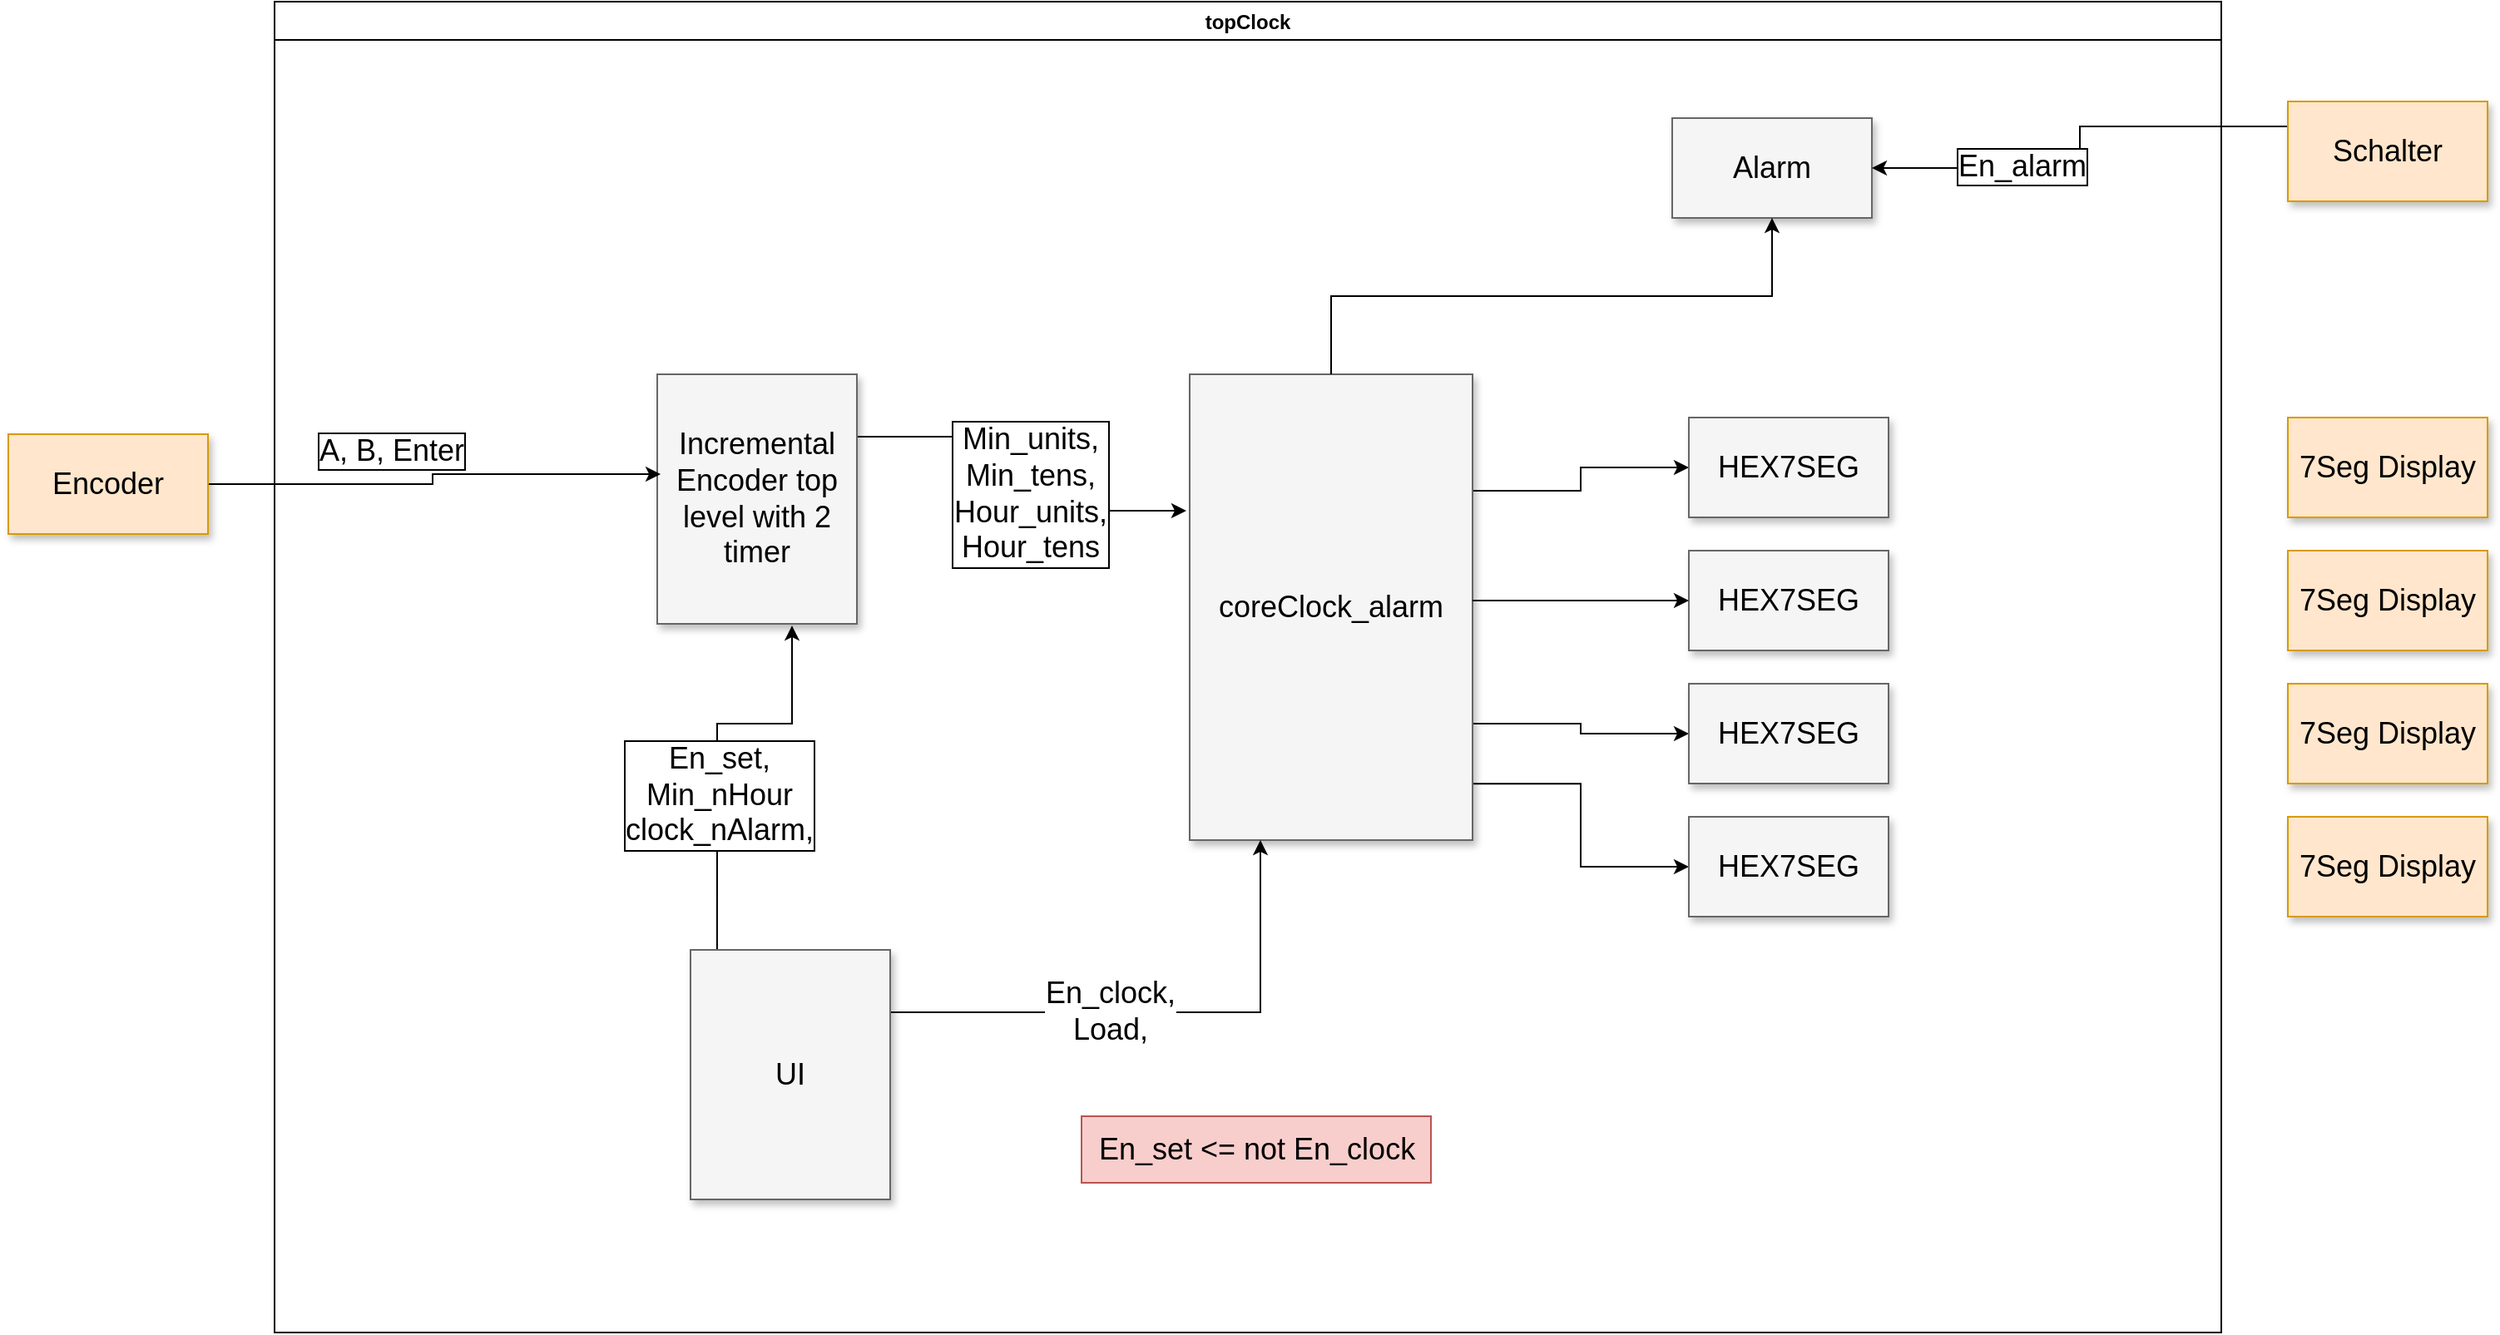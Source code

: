 <mxfile version="20.6.2" type="device"><diagram name="Page-1" id="90a13364-a465-7bf4-72fc-28e22215d7a0"><mxGraphModel dx="1422" dy="842" grid="1" gridSize="10" guides="1" tooltips="1" connect="1" arrows="1" fold="1" page="1" pageScale="1.5" pageWidth="1169" pageHeight="826" background="none" math="0" shadow="0"><root><mxCell id="0" style=";html=1;"/><mxCell id="1" style=";html=1;" parent="0"/><mxCell id="C1tRiFD2XFZNlXosH_DR-3" value="topClock" style="swimlane;" parent="1" vertex="1"><mxGeometry x="210" y="230" width="1170" height="800" as="geometry"/></mxCell><mxCell id="C1tRiFD2XFZNlXosH_DR-5" style="edgeStyle=orthogonalEdgeStyle;rounded=0;orthogonalLoop=1;jettySize=auto;html=1;exitX=1;exitY=0.25;exitDx=0;exitDy=0;entryX=-0.012;entryY=0.293;entryDx=0;entryDy=0;entryPerimeter=0;fontFamily=Helvetica;fontSize=18;fontColor=default;" parent="C1tRiFD2XFZNlXosH_DR-3" source="3a17f1ce550125da-8" target="3a17f1ce550125da-2" edge="1"><mxGeometry relative="1" as="geometry"/></mxCell><mxCell id="C1tRiFD2XFZNlXosH_DR-29" value="Min_units,&lt;br&gt;Min_tens,&lt;br&gt;Hour_units,&lt;br&gt;Hour_tens" style="edgeLabel;html=1;align=center;verticalAlign=middle;resizable=0;points=[];fontSize=18;fontFamily=Helvetica;fontColor=default;labelBorderColor=default;" parent="C1tRiFD2XFZNlXosH_DR-5" vertex="1" connectable="0"><mxGeometry x="0.11" y="4" relative="1" as="geometry"><mxPoint as="offset"/></mxGeometry></mxCell><mxCell id="3a17f1ce550125da-8" value="Incremental Encoder top level with 2 timer" style="whiteSpace=wrap;html=1;shadow=1;fontSize=18;fillColor=#f5f5f5;strokeColor=#666666;" parent="C1tRiFD2XFZNlXosH_DR-3" vertex="1"><mxGeometry x="230" y="224" width="120" height="150" as="geometry"/></mxCell><mxCell id="C1tRiFD2XFZNlXosH_DR-13" style="edgeStyle=orthogonalEdgeStyle;rounded=0;orthogonalLoop=1;jettySize=auto;html=1;exitX=1;exitY=0.25;exitDx=0;exitDy=0;fontFamily=Helvetica;fontSize=18;fontColor=default;" parent="C1tRiFD2XFZNlXosH_DR-3" source="3a17f1ce550125da-2" target="C1tRiFD2XFZNlXosH_DR-11" edge="1"><mxGeometry relative="1" as="geometry"/></mxCell><mxCell id="C1tRiFD2XFZNlXosH_DR-14" style="edgeStyle=orthogonalEdgeStyle;rounded=0;orthogonalLoop=1;jettySize=auto;html=1;exitX=1;exitY=0.75;exitDx=0;exitDy=0;entryX=0;entryY=0.5;entryDx=0;entryDy=0;fontFamily=Helvetica;fontSize=18;fontColor=default;" parent="C1tRiFD2XFZNlXosH_DR-3" source="3a17f1ce550125da-2" target="C1tRiFD2XFZNlXosH_DR-10" edge="1"><mxGeometry relative="1" as="geometry"/></mxCell><mxCell id="C1tRiFD2XFZNlXosH_DR-15" style="edgeStyle=orthogonalEdgeStyle;rounded=0;orthogonalLoop=1;jettySize=auto;html=1;exitX=0.994;exitY=0.879;exitDx=0;exitDy=0;entryX=0;entryY=0.5;entryDx=0;entryDy=0;fontFamily=Helvetica;fontSize=18;fontColor=default;exitPerimeter=0;" parent="C1tRiFD2XFZNlXosH_DR-3" source="3a17f1ce550125da-2" target="C1tRiFD2XFZNlXosH_DR-12" edge="1"><mxGeometry relative="1" as="geometry"><Array as="points"><mxPoint x="785" y="470"/><mxPoint x="785" y="520"/></Array></mxGeometry></mxCell><mxCell id="3a17f1ce550125da-2" value="coreClock_alarm" style="whiteSpace=wrap;html=1;shadow=1;fontSize=18;fillColor=#f5f5f5;strokeColor=#666666;" parent="C1tRiFD2XFZNlXosH_DR-3" vertex="1"><mxGeometry x="550" y="224" width="170" height="280" as="geometry"/></mxCell><mxCell id="3a17f1ce550125da-4" value="Alarm" style="whiteSpace=wrap;html=1;shadow=1;fontSize=18;fillColor=#f5f5f5;strokeColor=#666666;" parent="C1tRiFD2XFZNlXosH_DR-3" vertex="1"><mxGeometry x="840" y="70" width="120" height="60" as="geometry"/></mxCell><mxCell id="3a17f1ce550125da-13" style="edgeStyle=elbowEdgeStyle;rounded=0;html=1;startArrow=none;startFill=0;jettySize=auto;orthogonalLoop=1;fontSize=18;elbow=vertical;" parent="C1tRiFD2XFZNlXosH_DR-3" source="3a17f1ce550125da-2" target="3a17f1ce550125da-4" edge="1"><mxGeometry relative="1" as="geometry"/></mxCell><mxCell id="C1tRiFD2XFZNlXosH_DR-10" value="HEX7SEG" style="whiteSpace=wrap;html=1;shadow=1;fontSize=18;fillColor=#f5f5f5;strokeColor=#666666;" parent="C1tRiFD2XFZNlXosH_DR-3" vertex="1"><mxGeometry x="850" y="410" width="120" height="60" as="geometry"/></mxCell><mxCell id="C1tRiFD2XFZNlXosH_DR-12" value="HEX7SEG" style="whiteSpace=wrap;html=1;shadow=1;fontSize=18;fillColor=#f5f5f5;strokeColor=#666666;" parent="C1tRiFD2XFZNlXosH_DR-3" vertex="1"><mxGeometry x="850" y="490" width="120" height="60" as="geometry"/></mxCell><mxCell id="C1tRiFD2XFZNlXosH_DR-11" value="HEX7SEG" style="whiteSpace=wrap;html=1;shadow=1;fontSize=18;fillColor=#f5f5f5;strokeColor=#666666;" parent="C1tRiFD2XFZNlXosH_DR-3" vertex="1"><mxGeometry x="850" y="250" width="120" height="60" as="geometry"/></mxCell><mxCell id="3a17f1ce550125da-5" value="HEX7SEG" style="whiteSpace=wrap;html=1;shadow=1;fontSize=18;fillColor=#f5f5f5;strokeColor=#666666;" parent="C1tRiFD2XFZNlXosH_DR-3" vertex="1"><mxGeometry x="850" y="330" width="120" height="60" as="geometry"/></mxCell><mxCell id="3a17f1ce550125da-14" style="edgeStyle=elbowEdgeStyle;rounded=0;html=1;startArrow=none;startFill=0;jettySize=auto;orthogonalLoop=1;fontSize=18;elbow=vertical;" parent="C1tRiFD2XFZNlXosH_DR-3" source="3a17f1ce550125da-2" target="3a17f1ce550125da-5" edge="1"><mxGeometry relative="1" as="geometry"/></mxCell><mxCell id="C1tRiFD2XFZNlXosH_DR-19" style="edgeStyle=orthogonalEdgeStyle;rounded=0;orthogonalLoop=1;jettySize=auto;html=1;exitX=0.133;exitY=0.013;exitDx=0;exitDy=0;entryX=0.675;entryY=1.007;entryDx=0;entryDy=0;fontFamily=Helvetica;fontSize=18;fontColor=default;labelBorderColor=default;entryPerimeter=0;exitPerimeter=0;" parent="C1tRiFD2XFZNlXosH_DR-3" source="C1tRiFD2XFZNlXosH_DR-16" target="3a17f1ce550125da-8" edge="1"><mxGeometry relative="1" as="geometry"><Array as="points"><mxPoint x="266" y="434"/><mxPoint x="311" y="434"/></Array></mxGeometry></mxCell><mxCell id="C1tRiFD2XFZNlXosH_DR-20" value="En_set,&lt;br&gt;Min_nHour&lt;br&gt;clock_nAlarm," style="edgeLabel;html=1;align=center;verticalAlign=middle;resizable=0;points=[];fontSize=18;fontFamily=Helvetica;fontColor=default;labelBorderColor=default;" parent="C1tRiFD2XFZNlXosH_DR-19" vertex="1" connectable="0"><mxGeometry x="-0.549" y="-1" relative="1" as="geometry"><mxPoint y="-41" as="offset"/></mxGeometry></mxCell><mxCell id="C1tRiFD2XFZNlXosH_DR-30" style="edgeStyle=orthogonalEdgeStyle;shape=connector;rounded=0;orthogonalLoop=1;jettySize=auto;html=1;exitX=1;exitY=0.25;exitDx=0;exitDy=0;entryX=0.25;entryY=1;entryDx=0;entryDy=0;labelBackgroundColor=default;labelBorderColor=default;strokeColor=default;fontFamily=Helvetica;fontSize=18;fontColor=default;endArrow=classic;" parent="C1tRiFD2XFZNlXosH_DR-3" source="C1tRiFD2XFZNlXosH_DR-16" target="3a17f1ce550125da-2" edge="1"><mxGeometry relative="1" as="geometry"/></mxCell><mxCell id="C1tRiFD2XFZNlXosH_DR-31" value="En_clock,&lt;br&gt;Load," style="edgeLabel;html=1;align=center;verticalAlign=middle;resizable=0;points=[];fontSize=18;fontFamily=Helvetica;fontColor=default;" parent="C1tRiFD2XFZNlXosH_DR-30" vertex="1" connectable="0"><mxGeometry x="-0.19" y="2" relative="1" as="geometry"><mxPoint y="1" as="offset"/></mxGeometry></mxCell><mxCell id="C1tRiFD2XFZNlXosH_DR-16" value="UI" style="whiteSpace=wrap;html=1;shadow=1;fontSize=18;fillColor=#f5f5f5;strokeColor=#666666;" parent="C1tRiFD2XFZNlXosH_DR-3" vertex="1"><mxGeometry x="250" y="570" width="120" height="150" as="geometry"/></mxCell><mxCell id="C1tRiFD2XFZNlXosH_DR-27" style="edgeStyle=orthogonalEdgeStyle;shape=connector;rounded=0;orthogonalLoop=1;jettySize=auto;html=1;exitX=0;exitY=0.25;exitDx=0;exitDy=0;labelBackgroundColor=default;labelBorderColor=default;strokeColor=default;fontFamily=Helvetica;fontSize=18;fontColor=default;endArrow=classic;" parent="1" source="3a17f1ce550125da-11" target="3a17f1ce550125da-4" edge="1"><mxGeometry relative="1" as="geometry"/></mxCell><mxCell id="C1tRiFD2XFZNlXosH_DR-28" value="En_alarm" style="edgeLabel;html=1;align=center;verticalAlign=middle;resizable=0;points=[];fontSize=18;fontFamily=Helvetica;fontColor=default;labelBorderColor=default;" parent="C1tRiFD2XFZNlXosH_DR-27" vertex="1" connectable="0"><mxGeometry x="0.345" y="-1" relative="1" as="geometry"><mxPoint as="offset"/></mxGeometry></mxCell><mxCell id="3a17f1ce550125da-11" value="Schalter" style="whiteSpace=wrap;html=1;shadow=1;fontSize=18;fillColor=#ffe6cc;strokeColor=#d79b00;" parent="1" vertex="1"><mxGeometry x="1420" y="290" width="120" height="60" as="geometry"/></mxCell><mxCell id="C1tRiFD2XFZNlXosH_DR-6" value="7Seg Display" style="whiteSpace=wrap;html=1;shadow=1;fontSize=18;fillColor=#ffe6cc;strokeColor=#d79b00;" parent="1" vertex="1"><mxGeometry x="1420" y="480" width="120" height="60" as="geometry"/></mxCell><mxCell id="C1tRiFD2XFZNlXosH_DR-7" value="7Seg Display" style="whiteSpace=wrap;html=1;shadow=1;fontSize=18;fillColor=#ffe6cc;strokeColor=#d79b00;" parent="1" vertex="1"><mxGeometry x="1420" y="560" width="120" height="60" as="geometry"/></mxCell><mxCell id="C1tRiFD2XFZNlXosH_DR-8" value="7Seg Display" style="whiteSpace=wrap;html=1;shadow=1;fontSize=18;fillColor=#ffe6cc;strokeColor=#d79b00;" parent="1" vertex="1"><mxGeometry x="1420" y="640" width="120" height="60" as="geometry"/></mxCell><mxCell id="C1tRiFD2XFZNlXosH_DR-9" value="7Seg Display" style="whiteSpace=wrap;html=1;shadow=1;fontSize=18;fillColor=#ffe6cc;strokeColor=#d79b00;" parent="1" vertex="1"><mxGeometry x="1420" y="720" width="120" height="60" as="geometry"/></mxCell><mxCell id="C1tRiFD2XFZNlXosH_DR-25" style="edgeStyle=orthogonalEdgeStyle;rounded=0;orthogonalLoop=1;jettySize=auto;html=1;exitX=1;exitY=0.5;exitDx=0;exitDy=0;entryX=0.017;entryY=0.4;entryDx=0;entryDy=0;entryPerimeter=0;fontFamily=Helvetica;fontSize=18;fontColor=default;labelBorderColor=default;" parent="1" source="C1tRiFD2XFZNlXosH_DR-24" target="3a17f1ce550125da-8" edge="1"><mxGeometry relative="1" as="geometry"/></mxCell><mxCell id="C1tRiFD2XFZNlXosH_DR-26" value="A, B, Enter" style="edgeLabel;html=1;align=center;verticalAlign=middle;resizable=0;points=[];fontSize=18;fontFamily=Helvetica;fontColor=default;labelBorderColor=default;" parent="C1tRiFD2XFZNlXosH_DR-25" vertex="1" connectable="0"><mxGeometry x="-0.223" y="-2" relative="1" as="geometry"><mxPoint x="2" y="-22" as="offset"/></mxGeometry></mxCell><mxCell id="C1tRiFD2XFZNlXosH_DR-24" value="Encoder" style="whiteSpace=wrap;html=1;shadow=1;fontSize=18;fillColor=#ffe6cc;strokeColor=#d79b00;" parent="1" vertex="1"><mxGeometry x="50" y="490" width="120" height="60" as="geometry"/></mxCell><mxCell id="C1tRiFD2XFZNlXosH_DR-32" value="En_set &amp;lt;= not En_clock" style="text;html=1;align=center;verticalAlign=middle;resizable=0;points=[];autosize=1;strokeColor=#b85450;fillColor=#f8cecc;fontSize=18;fontFamily=Helvetica;" parent="1" vertex="1"><mxGeometry x="695" y="900" width="210" height="40" as="geometry"/></mxCell></root></mxGraphModel></diagram></mxfile>
